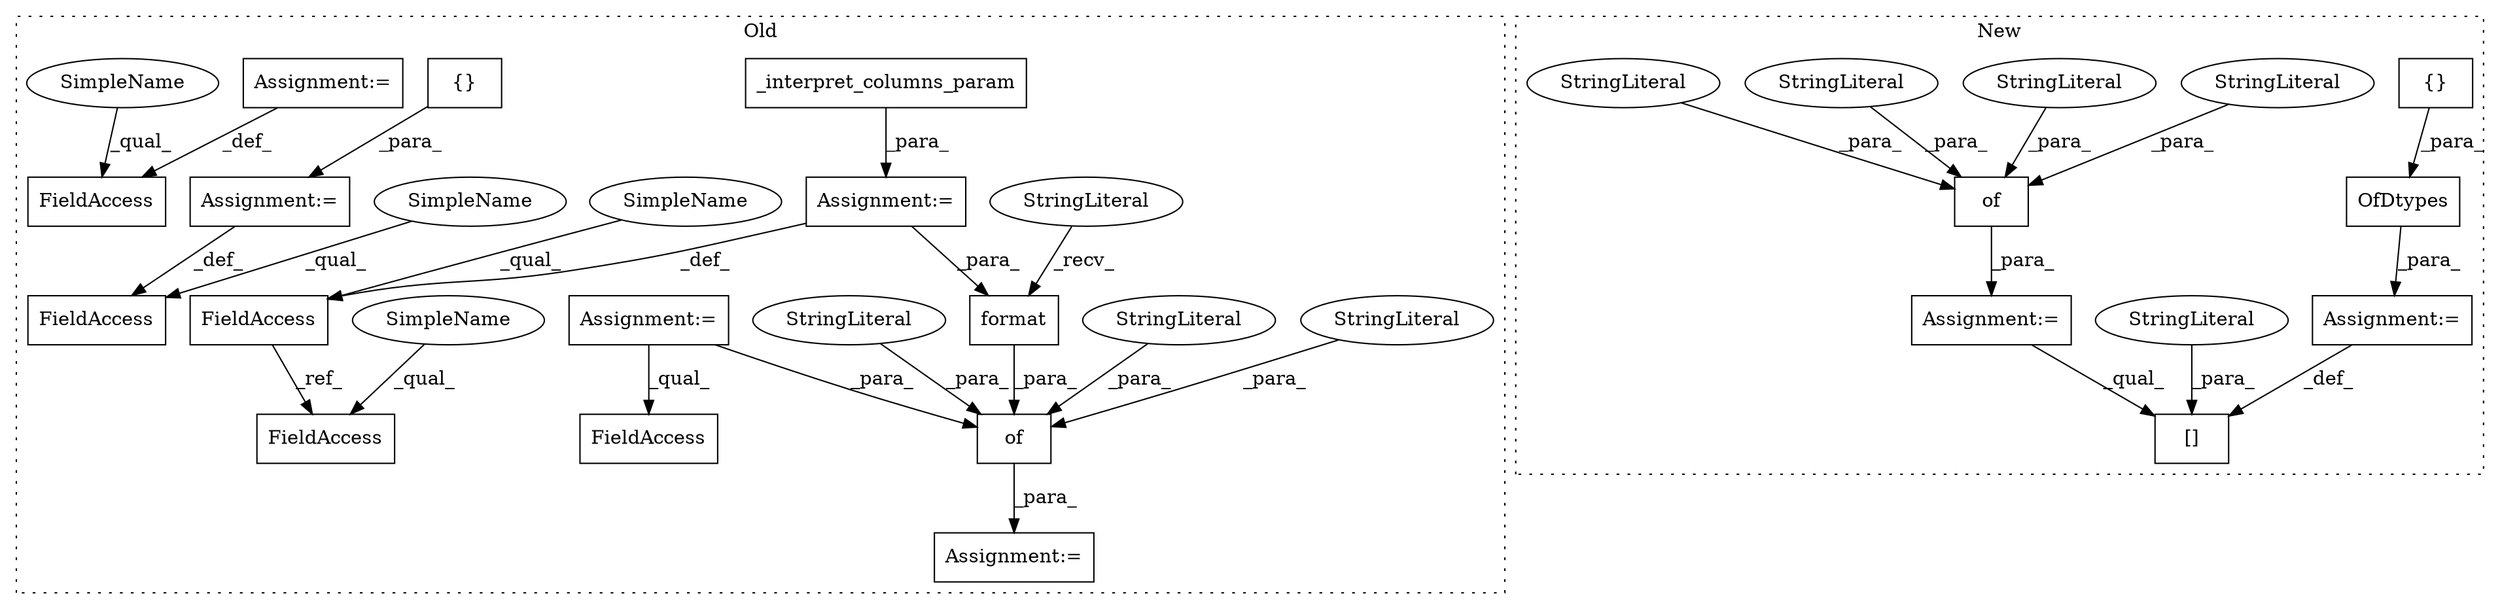 digraph G {
subgraph cluster0 {
1 [label="_interpret_columns_param" a="32" s="928,960" l="25,1" shape="box"];
4 [label="format" a="32" s="1377,1420" l="7,1" shape="box"];
5 [label="StringLiteral" a="45" s="1365" l="11" shape="ellipse"];
6 [label="FieldAccess" a="22" s="914" l="13" shape="box"];
7 [label="FieldAccess" a="22" s="1010" l="21" shape="box"];
8 [label="{}" a="4" s="1049" l="2" shape="box"];
9 [label="FieldAccess" a="22" s="1215" l="13" shape="box"];
10 [label="FieldAccess" a="22" s="1073" l="21" shape="box"];
11 [label="of" a="32" s="1252,1421" l="3,1" shape="box"];
12 [label="StringLiteral" a="45" s="1306" l="8" shape="ellipse"];
13 [label="StringLiteral" a="45" s="1358" l="6" shape="ellipse"];
14 [label="StringLiteral" a="45" s="1255" l="7" shape="ellipse"];
15 [label="Assignment:=" a="7" s="1094" l="1" shape="box"];
16 [label="Assignment:=" a="7" s="1031" l="1" shape="box"];
18 [label="Assignment:=" a="7" s="927" l="1" shape="box"];
19 [label="Assignment:=" a="7" s="1247" l="1" shape="box"];
20 [label="Assignment:=" a="7" s="833" l="6" shape="box"];
21 [label="FieldAccess" a="22" s="1263" l="26" shape="box"];
30 [label="SimpleName" a="42" s="1215" l="4" shape="ellipse"];
31 [label="SimpleName" a="42" s="914" l="4" shape="ellipse"];
32 [label="SimpleName" a="42" s="1010" l="4" shape="ellipse"];
33 [label="SimpleName" a="42" s="1073" l="4" shape="ellipse"];
label = "Old";
style="dotted";
}
subgraph cluster1 {
2 [label="OfDtypes" a="32" s="891,933" l="9,1" shape="box"];
3 [label="{}" a="4" s="912,932" l="1,1" shape="box"];
17 [label="Assignment:=" a="7" s="890" l="1" shape="box"];
22 [label="[]" a="2" s="862,889" l="13,1" shape="box"];
23 [label="StringLiteral" a="45" s="875" l="14" shape="ellipse"];
24 [label="of" a="32" s="744,822" l="3,1" shape="box"];
25 [label="StringLiteral" a="45" s="811" l="11" shape="ellipse"];
26 [label="StringLiteral" a="45" s="765" l="17" shape="ellipse"];
27 [label="StringLiteral" a="45" s="799" l="11" shape="ellipse"];
28 [label="StringLiteral" a="45" s="747" l="9" shape="ellipse"];
29 [label="Assignment:=" a="7" s="739" l="1" shape="box"];
label = "New";
style="dotted";
}
1 -> 18 [label="_para_"];
2 -> 17 [label="_para_"];
3 -> 2 [label="_para_"];
4 -> 11 [label="_para_"];
5 -> 4 [label="_recv_"];
6 -> 9 [label="_ref_"];
8 -> 16 [label="_para_"];
11 -> 19 [label="_para_"];
12 -> 11 [label="_para_"];
13 -> 11 [label="_para_"];
14 -> 11 [label="_para_"];
15 -> 10 [label="_def_"];
16 -> 7 [label="_def_"];
17 -> 22 [label="_def_"];
18 -> 6 [label="_def_"];
18 -> 4 [label="_para_"];
20 -> 21 [label="_qual_"];
20 -> 11 [label="_para_"];
23 -> 22 [label="_para_"];
24 -> 29 [label="_para_"];
25 -> 24 [label="_para_"];
26 -> 24 [label="_para_"];
27 -> 24 [label="_para_"];
28 -> 24 [label="_para_"];
29 -> 22 [label="_qual_"];
30 -> 9 [label="_qual_"];
31 -> 6 [label="_qual_"];
32 -> 7 [label="_qual_"];
33 -> 10 [label="_qual_"];
}